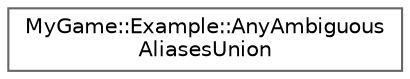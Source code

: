 digraph "Graphical Class Hierarchy"
{
 // LATEX_PDF_SIZE
  bgcolor="transparent";
  edge [fontname=Helvetica,fontsize=10,labelfontname=Helvetica,labelfontsize=10];
  node [fontname=Helvetica,fontsize=10,shape=box,height=0.2,width=0.4];
  rankdir="LR";
  Node0 [id="Node000000",label="MyGame::Example::AnyAmbiguous\lAliasesUnion",height=0.2,width=0.4,color="grey40", fillcolor="white", style="filled",URL="$structMyGame_1_1Example_1_1AnyAmbiguousAliasesUnion.html",tooltip=" "];
}
